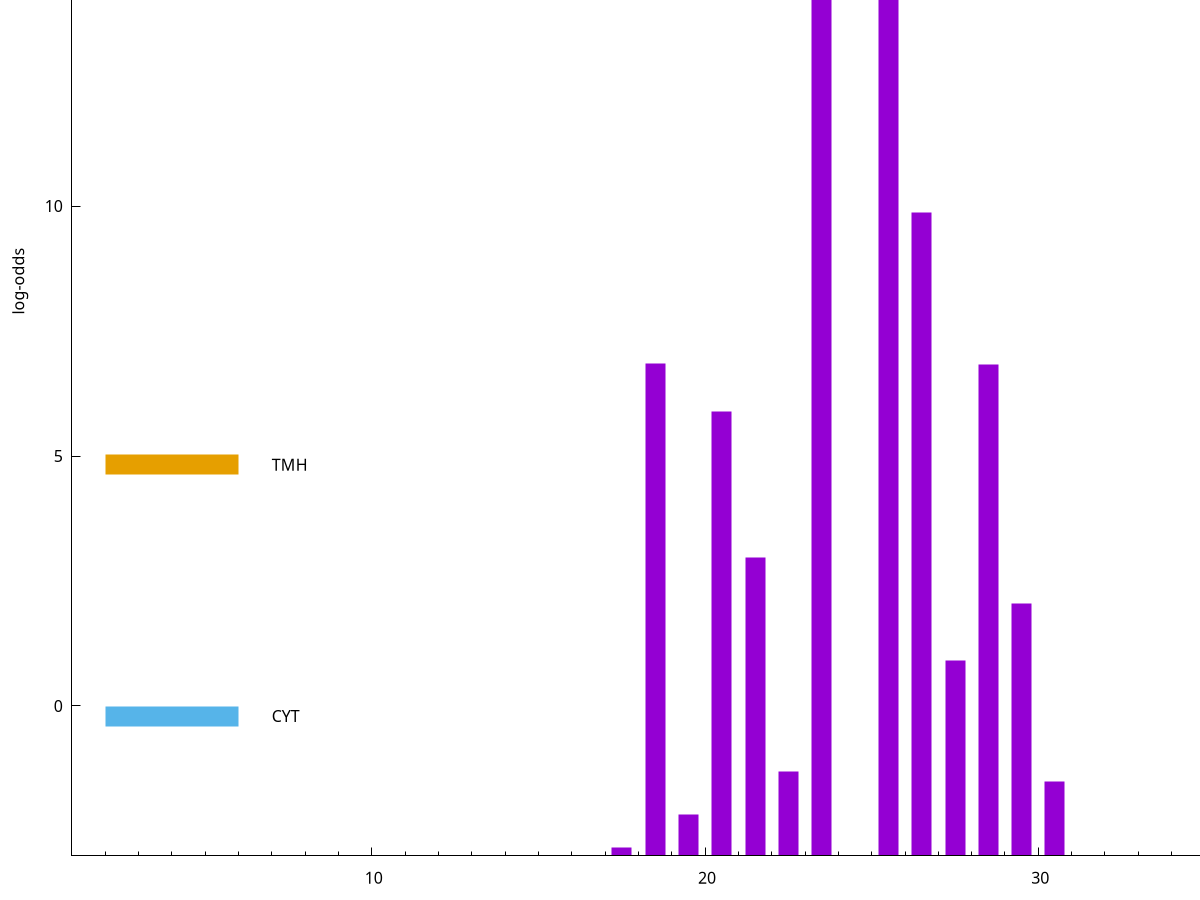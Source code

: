 set title "LipoP predictions for SRR3987128.gff"
set size 2., 1.4
set xrange [1:70] 
set mxtics 10
set yrange [-3:20]
set y2range [0:23]
set ylabel "log-odds"
set term postscript eps color solid "Helvetica" 30
set output "SRR3987128.gff59.eps"
set arrow from 2,16.6469 to 6,16.6469 nohead lt 1 lw 20
set label "SpI" at 7,16.6469
set arrow from 2,4.82798 to 6,4.82798 nohead lt 4 lw 20
set label "TMH" at 7,4.82798
set arrow from 2,-0.200913 to 6,-0.200913 nohead lt 3 lw 20
set label "CYT" at 7,-0.200913
set arrow from 2,16.6469 to 6,16.6469 nohead lt 1 lw 20
set label "SpI" at 7,16.6469
# NOTE: The scores below are the log-odds scores with the threshold
# NOTE: subtracted (a hack to make gnuplot make the histogram all
# NOTE: look nice).
plot "-" axes x1y2 title "" with impulses lt 1 lw 20
25.500000 19.325700
23.500000 17.231700
26.500000 12.877670
18.500000 9.858040
28.500000 9.831960
20.500000 8.897550
21.500000 5.964790
29.500000 5.048090
27.500000 3.907333
35.500000 2.965217
22.500000 1.694850
30.500000 1.479530
19.500000 0.836000
17.500000 0.164450
e
exit

